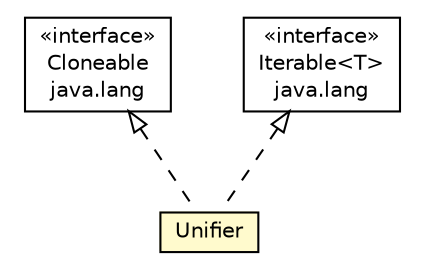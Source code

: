 #!/usr/local/bin/dot
#
# Class diagram 
# Generated by UMLGraph version R5_6_6-1-g9240c4 (http://www.umlgraph.org/)
#

digraph G {
	edge [fontname="Helvetica",fontsize=10,labelfontname="Helvetica",labelfontsize=10];
	node [fontname="Helvetica",fontsize=10,shape=plaintext];
	nodesep=0.25;
	ranksep=0.5;
	// jason.asSemantics.Unifier
	c51551 [label=<<table title="jason.asSemantics.Unifier" border="0" cellborder="1" cellspacing="0" cellpadding="2" port="p" bgcolor="lemonChiffon" href="./Unifier.html">
		<tr><td><table border="0" cellspacing="0" cellpadding="1">
<tr><td align="center" balign="center"> Unifier </td></tr>
		</table></td></tr>
		</table>>, URL="./Unifier.html", fontname="Helvetica", fontcolor="black", fontsize=10.0];
	//jason.asSemantics.Unifier implements java.lang.Cloneable
	c51811:p -> c51551:p [dir=back,arrowtail=empty,style=dashed];
	//jason.asSemantics.Unifier implements java.lang.Iterable<T>
	c51812:p -> c51551:p [dir=back,arrowtail=empty,style=dashed];
	// java.lang.Cloneable
	c51811 [label=<<table title="java.lang.Cloneable" border="0" cellborder="1" cellspacing="0" cellpadding="2" port="p" href="http://java.sun.com/j2se/1.4.2/docs/api/java/lang/Cloneable.html">
		<tr><td><table border="0" cellspacing="0" cellpadding="1">
<tr><td align="center" balign="center"> &#171;interface&#187; </td></tr>
<tr><td align="center" balign="center"> Cloneable </td></tr>
<tr><td align="center" balign="center"> java.lang </td></tr>
		</table></td></tr>
		</table>>, URL="http://java.sun.com/j2se/1.4.2/docs/api/java/lang/Cloneable.html", fontname="Helvetica", fontcolor="black", fontsize=10.0];
	// java.lang.Iterable<T>
	c51812 [label=<<table title="java.lang.Iterable" border="0" cellborder="1" cellspacing="0" cellpadding="2" port="p" href="http://java.sun.com/j2se/1.4.2/docs/api/java/lang/Iterable.html">
		<tr><td><table border="0" cellspacing="0" cellpadding="1">
<tr><td align="center" balign="center"> &#171;interface&#187; </td></tr>
<tr><td align="center" balign="center"> Iterable&lt;T&gt; </td></tr>
<tr><td align="center" balign="center"> java.lang </td></tr>
		</table></td></tr>
		</table>>, URL="http://java.sun.com/j2se/1.4.2/docs/api/java/lang/Iterable.html", fontname="Helvetica", fontcolor="black", fontsize=10.0];
}


